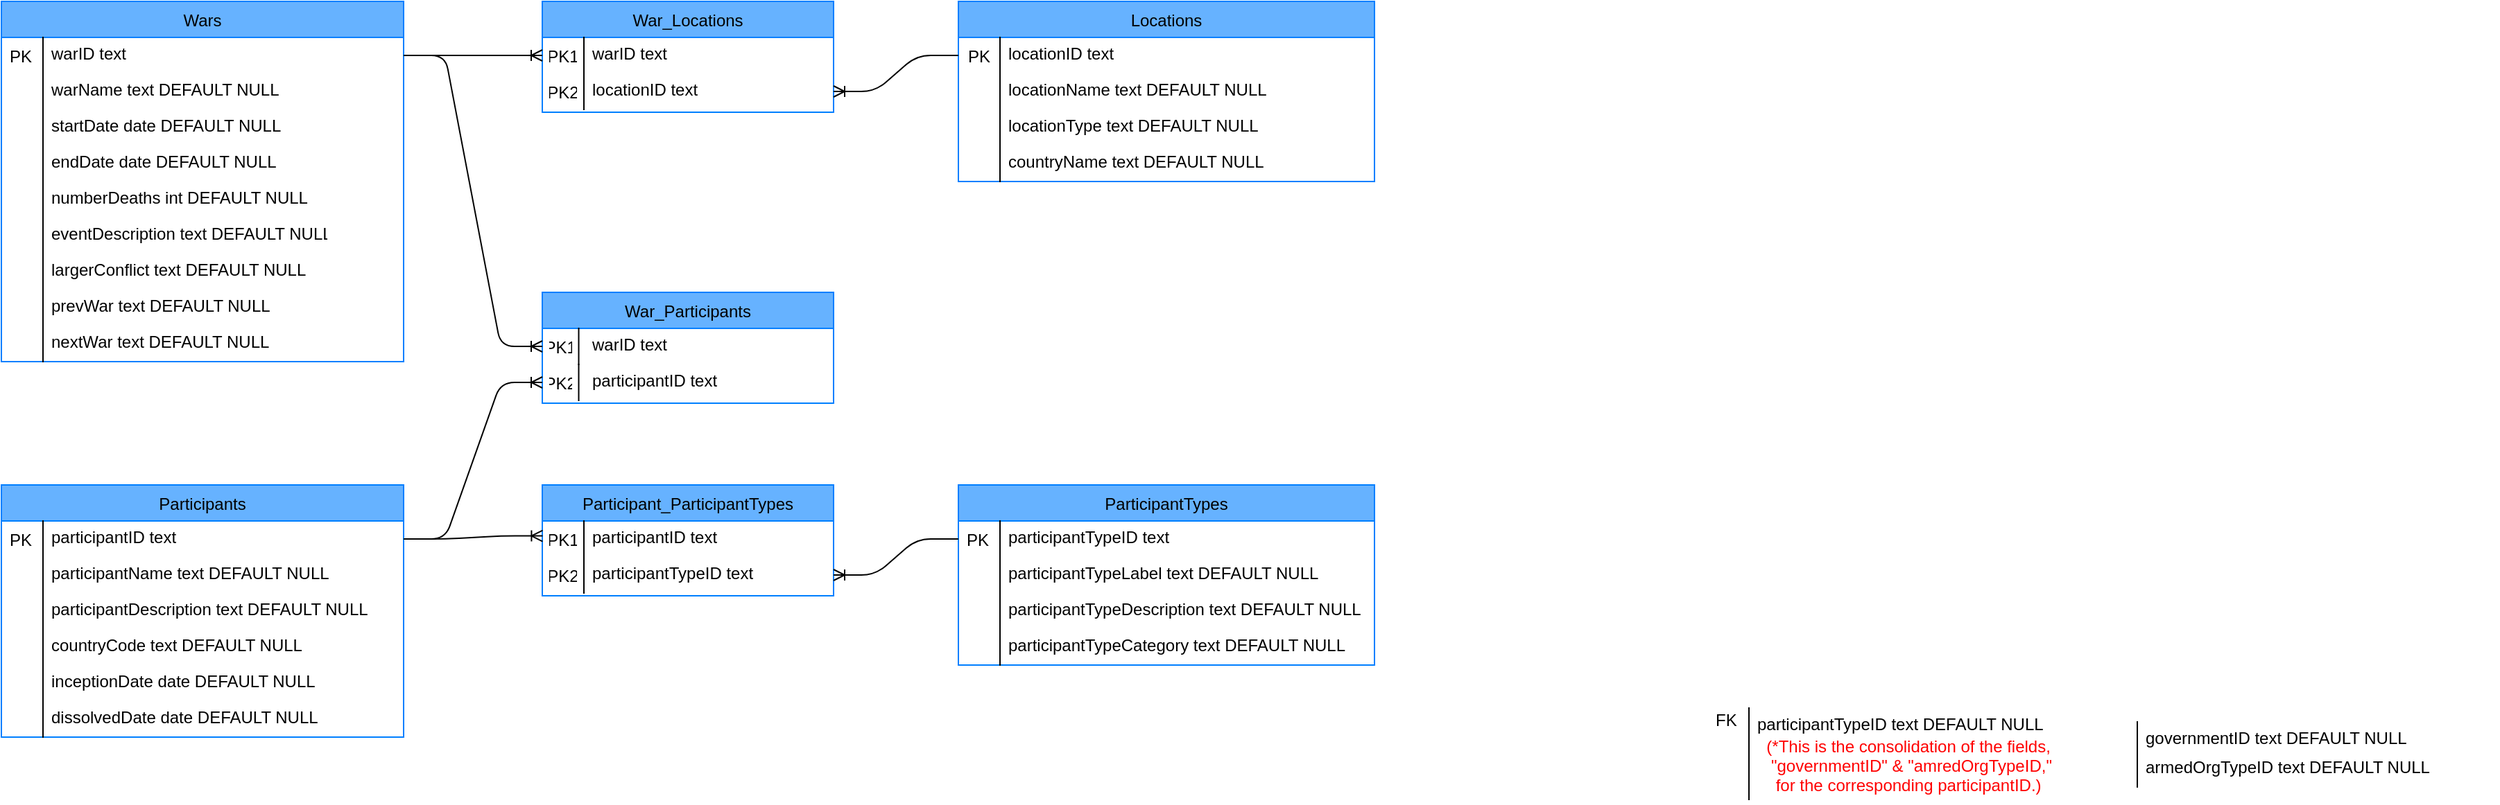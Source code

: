 <mxfile version="13.0.3" type="device"><diagram name="Page-1" id="b520641d-4fe3-3701-9064-5fc419738815"><mxGraphModel dx="3944" dy="1490" grid="1" gridSize="10" guides="1" tooltips="1" connect="1" arrows="1" fold="1" page="1" pageScale="1" pageWidth="1100" pageHeight="850" background="#ffffff" math="0" shadow="0"><root><mxCell id="0"/><mxCell id="1" parent="0"/><mxCell id="21ea969265ad0168-39" style="edgeStyle=orthogonalEdgeStyle;html=1;entryX=0;entryY=0.5;labelBackgroundColor=none;startFill=0;startSize=8;endFill=1;endSize=8;fontFamily=Verdana;fontSize=12;exitX=1;exitY=0.5;" parent="1" edge="1"><mxGeometry relative="1" as="geometry"><Array as="points"/></mxGeometry></mxCell><mxCell id="21ea969265ad0168-40" style="edgeStyle=orthogonalEdgeStyle;html=1;exitX=0;exitY=0.5;entryX=1;entryY=0.5;labelBackgroundColor=none;startFill=0;startSize=8;endFill=1;endSize=8;fontFamily=Verdana;fontSize=12;" parent="1" edge="1"><mxGeometry relative="1" as="geometry"/></mxCell><mxCell id="21ea969265ad0168-41" style="edgeStyle=orthogonalEdgeStyle;html=1;exitX=1;exitY=0.5;entryX=0;entryY=0.5;labelBackgroundColor=none;startFill=0;startSize=8;endFill=1;endSize=8;fontFamily=Verdana;fontSize=12;" parent="1" edge="1"><mxGeometry relative="1" as="geometry"/></mxCell><mxCell id="21ea969265ad0168-42" style="edgeStyle=orthogonalEdgeStyle;html=1;exitX=1;exitY=0.5;entryX=0;entryY=0.5;labelBackgroundColor=none;startFill=0;startSize=8;endFill=1;endSize=8;fontFamily=Verdana;fontSize=12;" parent="1" edge="1"><mxGeometry relative="1" as="geometry"><Array as="points"/></mxGeometry></mxCell><mxCell id="21ea969265ad0168-43" style="edgeStyle=orthogonalEdgeStyle;html=1;labelBackgroundColor=none;startFill=0;startSize=8;endFill=1;endSize=8;fontFamily=Verdana;fontSize=12;" parent="1" edge="1"><mxGeometry relative="1" as="geometry"><mxPoint x="2105" y="2847" as="targetPoint"/></mxGeometry></mxCell><mxCell id="21ea969265ad0168-44" style="edgeStyle=orthogonalEdgeStyle;html=1;exitX=1;exitY=0.5;labelBackgroundColor=none;startFill=0;startSize=8;endFill=1;endSize=8;fontFamily=Verdana;fontSize=12;" parent="1" edge="1"><mxGeometry relative="1" as="geometry"><mxPoint x="2105" y="3125" as="targetPoint"/></mxGeometry></mxCell><mxCell id="21ea969265ad0168-47" style="edgeStyle=orthogonalEdgeStyle;html=1;exitX=1;exitY=0.5;labelBackgroundColor=none;startFill=0;startSize=8;endFill=1;endSize=8;fontFamily=Verdana;fontSize=12;" parent="1" edge="1"><mxGeometry relative="1" as="geometry"><mxPoint x="2105" y="2629" as="targetPoint"/></mxGeometry></mxCell><mxCell id="21ea969265ad0168-48" style="edgeStyle=orthogonalEdgeStyle;html=1;exitX=1;exitY=0.5;labelBackgroundColor=none;startFill=0;startSize=8;endFill=1;endSize=8;fontFamily=Verdana;fontSize=12;" parent="1" edge="1"><mxGeometry relative="1" as="geometry"><mxPoint x="2105" y="2655" as="targetPoint"/></mxGeometry></mxCell><mxCell id="21ea969265ad0168-49" style="edgeStyle=orthogonalEdgeStyle;html=1;exitX=1;exitY=0.5;labelBackgroundColor=none;startFill=0;startSize=8;endFill=1;endSize=8;fontFamily=Verdana;fontSize=12;" parent="1" edge="1"><mxGeometry relative="1" as="geometry"><mxPoint x="2105" y="2681" as="targetPoint"/><Array as="points"/></mxGeometry></mxCell><mxCell id="fEi7AvHJ8NLBlPB0DabY-92" value="Locations" style="swimlane;fontStyle=0;childLayout=stackLayout;horizontal=1;startSize=26;fillColor=#66B2FF;horizontalStack=0;resizeParent=1;resizeLast=0;collapsible=1;marginBottom=0;swimlaneFillColor=#ffffff;align=center;strokeColor=#007FFF;" parent="1" vertex="1"><mxGeometry x="-360" y="70" width="300" height="130" as="geometry"/></mxCell><mxCell id="fEi7AvHJ8NLBlPB0DabY-95" value="locationID text" style="shape=partialRectangle;top=0;left=0;right=0;bottom=0;align=left;verticalAlign=top;spacingTop=-2;fillColor=none;spacingLeft=34;spacingRight=4;overflow=hidden;rotatable=0;points=[[0,0.5],[1,0.5]];portConstraint=eastwest;dropTarget=0;" parent="fEi7AvHJ8NLBlPB0DabY-92" vertex="1"><mxGeometry y="26" width="300" height="26" as="geometry"/></mxCell><mxCell id="fEi7AvHJ8NLBlPB0DabY-96" value="PK" style="shape=partialRectangle;top=0;left=0;bottom=0;fillColor=none;align=center;verticalAlign=middle;spacingLeft=4;spacingRight=4;overflow=hidden;rotatable=0;points=[];portConstraint=eastwest;part=1;" parent="fEi7AvHJ8NLBlPB0DabY-95" vertex="1" connectable="0"><mxGeometry width="30" height="26" as="geometry"/></mxCell><mxCell id="fEi7AvHJ8NLBlPB0DabY-97" value="locationName text DEFAULT NULL" style="shape=partialRectangle;top=0;left=0;right=0;bottom=0;align=left;verticalAlign=top;spacingTop=-2;fillColor=none;spacingLeft=34;spacingRight=4;overflow=hidden;rotatable=0;points=[[0,0.5],[1,0.5]];portConstraint=eastwest;dropTarget=0;" parent="fEi7AvHJ8NLBlPB0DabY-92" vertex="1"><mxGeometry y="52" width="300" height="26" as="geometry"/></mxCell><mxCell id="fEi7AvHJ8NLBlPB0DabY-98" value="" style="shape=partialRectangle;top=0;left=0;bottom=0;fillColor=none;align=left;verticalAlign=middle;spacingLeft=4;spacingRight=4;overflow=hidden;rotatable=0;points=[];portConstraint=eastwest;part=1;" parent="fEi7AvHJ8NLBlPB0DabY-97" vertex="1" connectable="0"><mxGeometry width="30" height="26" as="geometry"/></mxCell><mxCell id="fEi7AvHJ8NLBlPB0DabY-99" value="locationType text DEFAULT NULL" style="shape=partialRectangle;top=0;left=0;right=0;bottom=0;align=left;verticalAlign=top;spacingTop=-2;fillColor=none;spacingLeft=34;spacingRight=4;overflow=hidden;rotatable=0;points=[[0,0.5],[1,0.5]];portConstraint=eastwest;dropTarget=0;" parent="fEi7AvHJ8NLBlPB0DabY-92" vertex="1"><mxGeometry y="78" width="300" height="26" as="geometry"/></mxCell><mxCell id="fEi7AvHJ8NLBlPB0DabY-100" value="" style="shape=partialRectangle;top=0;left=0;bottom=0;fillColor=none;align=left;verticalAlign=middle;spacingLeft=4;spacingRight=4;overflow=hidden;rotatable=0;points=[];portConstraint=eastwest;part=1;" parent="fEi7AvHJ8NLBlPB0DabY-99" vertex="1" connectable="0"><mxGeometry width="30" height="26" as="geometry"/></mxCell><mxCell id="fEi7AvHJ8NLBlPB0DabY-101" value="countryName text DEFAULT NULL" style="shape=partialRectangle;top=0;left=0;right=0;bottom=0;align=left;verticalAlign=top;spacingTop=-2;fillColor=none;spacingLeft=34;spacingRight=4;overflow=hidden;rotatable=0;points=[[0,0.5],[1,0.5]];portConstraint=eastwest;dropTarget=0;" parent="fEi7AvHJ8NLBlPB0DabY-92" vertex="1"><mxGeometry y="104" width="300" height="26" as="geometry"/></mxCell><mxCell id="fEi7AvHJ8NLBlPB0DabY-102" value="" style="shape=partialRectangle;top=0;left=0;bottom=0;fillColor=none;align=left;verticalAlign=middle;spacingLeft=4;spacingRight=4;overflow=hidden;rotatable=0;points=[];portConstraint=eastwest;part=1;" parent="fEi7AvHJ8NLBlPB0DabY-101" vertex="1" connectable="0"><mxGeometry width="30" height="26" as="geometry"/></mxCell><mxCell id="fEi7AvHJ8NLBlPB0DabY-71" value="War_Locations" style="swimlane;fontStyle=0;childLayout=stackLayout;horizontal=1;startSize=26;fillColor=#66B2FF;horizontalStack=0;resizeParent=1;resizeLast=0;collapsible=1;marginBottom=0;swimlaneFillColor=#ffffff;align=center;strokeColor=#007FFF;" parent="1" vertex="1"><mxGeometry x="-660" y="70" width="210" height="80" as="geometry"/></mxCell><mxCell id="fEi7AvHJ8NLBlPB0DabY-72" value="warID text" style="shape=partialRectangle;top=0;left=0;right=0;bottom=0;align=left;verticalAlign=top;spacingTop=-2;fillColor=none;spacingLeft=34;spacingRight=4;overflow=hidden;rotatable=0;points=[[0,0.5],[1,0.5]];portConstraint=eastwest;dropTarget=0;" parent="fEi7AvHJ8NLBlPB0DabY-71" vertex="1"><mxGeometry y="26" width="210" height="26" as="geometry"/></mxCell><mxCell id="fEi7AvHJ8NLBlPB0DabY-73" value="PK1" style="shape=partialRectangle;top=0;left=0;bottom=0;fillColor=none;align=center;verticalAlign=middle;spacingLeft=4;spacingRight=4;overflow=hidden;rotatable=0;points=[];portConstraint=eastwest;part=1;" parent="fEi7AvHJ8NLBlPB0DabY-72" vertex="1" connectable="0"><mxGeometry width="30" height="26" as="geometry"/></mxCell><mxCell id="fEi7AvHJ8NLBlPB0DabY-74" value="locationID text" style="shape=partialRectangle;top=0;left=0;right=0;bottom=0;align=left;verticalAlign=top;spacingTop=-2;fillColor=none;spacingLeft=34;spacingRight=4;overflow=hidden;rotatable=0;points=[[0,0.5],[1,0.5]];portConstraint=eastwest;dropTarget=0;" parent="fEi7AvHJ8NLBlPB0DabY-71" vertex="1"><mxGeometry y="52" width="210" height="26" as="geometry"/></mxCell><mxCell id="fEi7AvHJ8NLBlPB0DabY-75" value="PK2" style="shape=partialRectangle;top=0;left=0;bottom=0;fillColor=none;align=center;verticalAlign=middle;spacingLeft=4;spacingRight=4;overflow=hidden;rotatable=0;points=[];portConstraint=eastwest;part=1;" parent="fEi7AvHJ8NLBlPB0DabY-74" vertex="1" connectable="0"><mxGeometry width="30" height="26" as="geometry"/></mxCell><mxCell id="fEi7AvHJ8NLBlPB0DabY-1" value="Participants" style="swimlane;fontStyle=0;childLayout=stackLayout;horizontal=1;startSize=26;fillColor=#66B2FF;horizontalStack=0;resizeParent=1;resizeLast=0;collapsible=1;marginBottom=0;swimlaneFillColor=#ffffff;align=center;strokeColor=#007FFF;" parent="1" vertex="1"><mxGeometry x="-1050" y="419" width="290" height="182" as="geometry"/></mxCell><mxCell id="fEi7AvHJ8NLBlPB0DabY-2" value="participantID text" style="shape=partialRectangle;top=0;left=0;right=0;bottom=0;align=left;verticalAlign=top;spacingTop=-2;fillColor=none;spacingLeft=34;spacingRight=4;overflow=hidden;rotatable=0;points=[[0,0.5],[1,0.5]];portConstraint=eastwest;dropTarget=0;" parent="fEi7AvHJ8NLBlPB0DabY-1" vertex="1"><mxGeometry y="26" width="290" height="26" as="geometry"/></mxCell><mxCell id="fEi7AvHJ8NLBlPB0DabY-3" value="PK" style="shape=partialRectangle;top=0;left=0;bottom=0;fillColor=none;align=left;verticalAlign=middle;spacingLeft=4;spacingRight=4;overflow=hidden;rotatable=0;points=[];portConstraint=eastwest;part=1;" parent="fEi7AvHJ8NLBlPB0DabY-2" vertex="1" connectable="0"><mxGeometry width="30" height="26" as="geometry"/></mxCell><mxCell id="fEi7AvHJ8NLBlPB0DabY-4" value="participantName text DEFAULT NULL" style="shape=partialRectangle;top=0;left=0;right=0;bottom=0;align=left;verticalAlign=top;spacingTop=-2;fillColor=none;spacingLeft=34;spacingRight=4;overflow=hidden;rotatable=0;points=[[0,0.5],[1,0.5]];portConstraint=eastwest;dropTarget=0;" parent="fEi7AvHJ8NLBlPB0DabY-1" vertex="1"><mxGeometry y="52" width="290" height="26" as="geometry"/></mxCell><mxCell id="fEi7AvHJ8NLBlPB0DabY-5" value="" style="shape=partialRectangle;top=0;left=0;bottom=0;fillColor=none;align=left;verticalAlign=middle;spacingLeft=4;spacingRight=4;overflow=hidden;rotatable=0;points=[];portConstraint=eastwest;part=1;" parent="fEi7AvHJ8NLBlPB0DabY-4" vertex="1" connectable="0"><mxGeometry width="30" height="26" as="geometry"/></mxCell><mxCell id="fEi7AvHJ8NLBlPB0DabY-6" value="participantDescription text DEFAULT NULL" style="shape=partialRectangle;top=0;left=0;right=0;bottom=0;align=left;verticalAlign=top;spacingTop=-2;fillColor=none;spacingLeft=34;spacingRight=4;overflow=hidden;rotatable=0;points=[[0,0.5],[1,0.5]];portConstraint=eastwest;dropTarget=0;" parent="fEi7AvHJ8NLBlPB0DabY-1" vertex="1"><mxGeometry y="78" width="290" height="26" as="geometry"/></mxCell><mxCell id="fEi7AvHJ8NLBlPB0DabY-7" value="" style="shape=partialRectangle;top=0;left=0;bottom=0;fillColor=none;align=left;verticalAlign=middle;spacingLeft=4;spacingRight=4;overflow=hidden;rotatable=0;points=[];portConstraint=eastwest;part=1;" parent="fEi7AvHJ8NLBlPB0DabY-6" vertex="1" connectable="0"><mxGeometry width="30" height="26" as="geometry"/></mxCell><mxCell id="fEi7AvHJ8NLBlPB0DabY-8" value="countryCode text DEFAULT NULL" style="shape=partialRectangle;top=0;left=0;right=0;bottom=0;align=left;verticalAlign=top;spacingTop=-2;fillColor=none;spacingLeft=34;spacingRight=4;overflow=hidden;rotatable=0;points=[[0,0.5],[1,0.5]];portConstraint=eastwest;dropTarget=0;" parent="fEi7AvHJ8NLBlPB0DabY-1" vertex="1"><mxGeometry y="104" width="290" height="26" as="geometry"/></mxCell><mxCell id="fEi7AvHJ8NLBlPB0DabY-9" value="" style="shape=partialRectangle;top=0;left=0;bottom=0;fillColor=none;align=left;verticalAlign=middle;spacingLeft=4;spacingRight=4;overflow=hidden;rotatable=0;points=[];portConstraint=eastwest;part=1;" parent="fEi7AvHJ8NLBlPB0DabY-8" vertex="1" connectable="0"><mxGeometry width="30" height="26" as="geometry"/></mxCell><mxCell id="fEi7AvHJ8NLBlPB0DabY-10" value="inceptionDate date DEFAULT NULL" style="shape=partialRectangle;top=0;left=0;right=0;bottom=0;align=left;verticalAlign=top;spacingTop=-2;fillColor=none;spacingLeft=34;spacingRight=4;overflow=hidden;rotatable=0;points=[[0,0.5],[1,0.5]];portConstraint=eastwest;dropTarget=0;" parent="fEi7AvHJ8NLBlPB0DabY-1" vertex="1"><mxGeometry y="130" width="290" height="26" as="geometry"/></mxCell><mxCell id="fEi7AvHJ8NLBlPB0DabY-11" value="" style="shape=partialRectangle;top=0;left=0;bottom=0;fillColor=none;align=left;verticalAlign=middle;spacingLeft=4;spacingRight=4;overflow=hidden;rotatable=0;points=[];portConstraint=eastwest;part=1;" parent="fEi7AvHJ8NLBlPB0DabY-10" vertex="1" connectable="0"><mxGeometry width="30" height="26" as="geometry"/></mxCell><mxCell id="fEi7AvHJ8NLBlPB0DabY-12" value="dissolvedDate date DEFAULT NULL" style="shape=partialRectangle;top=0;left=0;right=0;bottom=0;align=left;verticalAlign=top;spacingTop=-2;fillColor=none;spacingLeft=34;spacingRight=4;overflow=hidden;rotatable=0;points=[[0,0.5],[1,0.5]];portConstraint=eastwest;dropTarget=0;" parent="fEi7AvHJ8NLBlPB0DabY-1" vertex="1"><mxGeometry y="156" width="290" height="26" as="geometry"/></mxCell><mxCell id="fEi7AvHJ8NLBlPB0DabY-13" value="" style="shape=partialRectangle;top=0;left=0;bottom=0;fillColor=none;align=left;verticalAlign=middle;spacingLeft=4;spacingRight=4;overflow=hidden;rotatable=0;points=[];portConstraint=eastwest;part=1;" parent="fEi7AvHJ8NLBlPB0DabY-12" vertex="1" connectable="0"><mxGeometry width="30" height="26" as="geometry"/></mxCell><mxCell id="fEi7AvHJ8NLBlPB0DabY-20" value="ParticipantTypes" style="swimlane;fontStyle=0;childLayout=stackLayout;horizontal=1;startSize=26;fillColor=#66B2FF;horizontalStack=0;resizeParent=1;resizeLast=0;collapsible=1;marginBottom=0;swimlaneFillColor=#ffffff;align=center;strokeColor=#007FFF;" parent="1" vertex="1"><mxGeometry x="-360" y="419" width="300" height="130" as="geometry"/></mxCell><mxCell id="fEi7AvHJ8NLBlPB0DabY-21" value="participantTypeID text" style="shape=partialRectangle;top=0;left=0;right=0;bottom=0;align=left;verticalAlign=top;spacingTop=-2;fillColor=none;spacingLeft=34;spacingRight=4;overflow=hidden;rotatable=0;points=[[0,0.5],[1,0.5]];portConstraint=eastwest;dropTarget=0;" parent="fEi7AvHJ8NLBlPB0DabY-20" vertex="1"><mxGeometry y="26" width="300" height="26" as="geometry"/></mxCell><mxCell id="fEi7AvHJ8NLBlPB0DabY-22" value="PK" style="shape=partialRectangle;top=0;left=0;bottom=0;fillColor=none;align=left;verticalAlign=middle;spacingLeft=4;spacingRight=4;overflow=hidden;rotatable=0;points=[];portConstraint=eastwest;part=1;" parent="fEi7AvHJ8NLBlPB0DabY-21" vertex="1" connectable="0"><mxGeometry width="30" height="26" as="geometry"/></mxCell><mxCell id="fEi7AvHJ8NLBlPB0DabY-25" value="participantTypeLabel text DEFAULT NULL" style="shape=partialRectangle;top=0;left=0;right=0;bottom=0;align=left;verticalAlign=top;spacingTop=-2;fillColor=none;spacingLeft=34;spacingRight=4;overflow=hidden;rotatable=0;points=[[0,0.5],[1,0.5]];portConstraint=eastwest;dropTarget=0;" parent="fEi7AvHJ8NLBlPB0DabY-20" vertex="1"><mxGeometry y="52" width="300" height="26" as="geometry"/></mxCell><mxCell id="fEi7AvHJ8NLBlPB0DabY-26" value="" style="shape=partialRectangle;top=0;left=0;bottom=0;fillColor=none;align=left;verticalAlign=middle;spacingLeft=4;spacingRight=4;overflow=hidden;rotatable=0;points=[];portConstraint=eastwest;part=1;" parent="fEi7AvHJ8NLBlPB0DabY-25" vertex="1" connectable="0"><mxGeometry width="30" height="26" as="geometry"/></mxCell><mxCell id="fEi7AvHJ8NLBlPB0DabY-31" value="participantTypeDescription text DEFAULT NULL" style="shape=partialRectangle;top=0;left=0;right=0;bottom=0;align=left;verticalAlign=top;spacingTop=-2;fillColor=none;spacingLeft=34;spacingRight=4;overflow=hidden;rotatable=0;points=[[0,0.5],[1,0.5]];portConstraint=eastwest;dropTarget=0;" parent="fEi7AvHJ8NLBlPB0DabY-20" vertex="1"><mxGeometry y="78" width="300" height="26" as="geometry"/></mxCell><mxCell id="fEi7AvHJ8NLBlPB0DabY-32" value="" style="shape=partialRectangle;top=0;left=0;bottom=0;fillColor=none;align=left;verticalAlign=middle;spacingLeft=4;spacingRight=4;overflow=hidden;rotatable=0;points=[];portConstraint=eastwest;part=1;" parent="fEi7AvHJ8NLBlPB0DabY-31" vertex="1" connectable="0"><mxGeometry width="30" height="26" as="geometry"/></mxCell><mxCell id="fEi7AvHJ8NLBlPB0DabY-111" value="participantTypeCategory text DEFAULT NULL" style="shape=partialRectangle;top=0;left=0;right=0;bottom=0;align=left;verticalAlign=top;spacingTop=-2;fillColor=none;spacingLeft=34;spacingRight=4;overflow=hidden;rotatable=0;points=[[0,0.5],[1,0.5]];portConstraint=eastwest;dropTarget=0;" parent="fEi7AvHJ8NLBlPB0DabY-20" vertex="1"><mxGeometry y="104" width="300" height="26" as="geometry"/></mxCell><mxCell id="fEi7AvHJ8NLBlPB0DabY-112" value="" style="shape=partialRectangle;top=0;left=0;bottom=0;fillColor=none;align=left;verticalAlign=middle;spacingLeft=4;spacingRight=4;overflow=hidden;rotatable=0;points=[];portConstraint=eastwest;part=1;" parent="fEi7AvHJ8NLBlPB0DabY-111" vertex="1" connectable="0"><mxGeometry width="30" height="26" as="geometry"/></mxCell><mxCell id="fEi7AvHJ8NLBlPB0DabY-113" style="edgeStyle=orthogonalEdgeStyle;rounded=0;orthogonalLoop=1;jettySize=auto;html=1;exitX=1;exitY=0.5;exitDx=0;exitDy=0;fontColor=#FF0000;" parent="fEi7AvHJ8NLBlPB0DabY-20" source="fEi7AvHJ8NLBlPB0DabY-21" target="fEi7AvHJ8NLBlPB0DabY-21" edge="1"><mxGeometry relative="1" as="geometry"/></mxCell><mxCell id="fEi7AvHJ8NLBlPB0DabY-106" value="Participant_ParticipantTypes" style="swimlane;fontStyle=0;childLayout=stackLayout;horizontal=1;startSize=26;fillColor=#66B2FF;horizontalStack=0;resizeParent=1;resizeLast=0;collapsible=1;marginBottom=0;swimlaneFillColor=#ffffff;align=center;strokeColor=#007FFF;" parent="1" vertex="1"><mxGeometry x="-660" y="419" width="210" height="80" as="geometry"/></mxCell><mxCell id="fEi7AvHJ8NLBlPB0DabY-107" value="participantID text" style="shape=partialRectangle;top=0;left=0;right=0;bottom=0;align=left;verticalAlign=top;spacingTop=-2;fillColor=none;spacingLeft=34;spacingRight=4;overflow=hidden;rotatable=0;points=[[0,0.5],[1,0.5]];portConstraint=eastwest;dropTarget=0;" parent="fEi7AvHJ8NLBlPB0DabY-106" vertex="1"><mxGeometry y="26" width="210" height="26" as="geometry"/></mxCell><mxCell id="fEi7AvHJ8NLBlPB0DabY-108" value="PK1" style="shape=partialRectangle;top=0;left=0;bottom=0;fillColor=none;align=center;verticalAlign=middle;spacingLeft=4;spacingRight=4;overflow=hidden;rotatable=0;points=[];portConstraint=eastwest;part=1;" parent="fEi7AvHJ8NLBlPB0DabY-107" vertex="1" connectable="0"><mxGeometry width="30" height="26" as="geometry"/></mxCell><mxCell id="fEi7AvHJ8NLBlPB0DabY-109" value="participantTypeID text" style="shape=partialRectangle;top=0;left=0;right=0;bottom=0;align=left;verticalAlign=top;spacingTop=-2;fillColor=none;spacingLeft=34;spacingRight=4;overflow=hidden;rotatable=0;points=[[0,0.5],[1,0.5]];portConstraint=eastwest;dropTarget=0;" parent="fEi7AvHJ8NLBlPB0DabY-106" vertex="1"><mxGeometry y="52" width="210" height="26" as="geometry"/></mxCell><mxCell id="fEi7AvHJ8NLBlPB0DabY-110" value="PK2" style="shape=partialRectangle;top=0;left=0;bottom=0;fillColor=none;align=center;verticalAlign=middle;spacingLeft=4;spacingRight=4;overflow=hidden;rotatable=0;points=[];portConstraint=eastwest;part=1;" parent="fEi7AvHJ8NLBlPB0DabY-109" vertex="1" connectable="0"><mxGeometry width="30" height="26" as="geometry"/></mxCell><mxCell id="fEi7AvHJ8NLBlPB0DabY-33" value="" style="group" parent="1" vertex="1" connectable="0"><mxGeometry x="-660" y="280" width="210" height="130" as="geometry"/></mxCell><mxCell id="fEi7AvHJ8NLBlPB0DabY-34" value="War_Participants" style="swimlane;fontStyle=0;childLayout=stackLayout;horizontal=1;startSize=26;fillColor=#66B2FF;horizontalStack=0;resizeParent=1;resizeLast=0;collapsible=1;marginBottom=0;swimlaneFillColor=#ffffff;align=center;strokeColor=#007FFF;" parent="fEi7AvHJ8NLBlPB0DabY-33" vertex="1"><mxGeometry width="210" height="80" as="geometry"/></mxCell><mxCell id="fEi7AvHJ8NLBlPB0DabY-37" value="warID text" style="shape=partialRectangle;top=0;left=0;right=0;bottom=0;align=left;verticalAlign=top;spacingTop=-2;fillColor=none;spacingLeft=34;spacingRight=4;overflow=hidden;rotatable=0;points=[[0,0.5],[1,0.5]];portConstraint=eastwest;dropTarget=0;" parent="fEi7AvHJ8NLBlPB0DabY-34" vertex="1"><mxGeometry y="26" width="210" height="26" as="geometry"/></mxCell><mxCell id="fEi7AvHJ8NLBlPB0DabY-38" value="PK1" style="shape=partialRectangle;top=0;left=0;bottom=0;fillColor=none;align=center;verticalAlign=middle;spacingLeft=4;spacingRight=4;overflow=hidden;rotatable=0;points=[];portConstraint=eastwest;part=1;" parent="fEi7AvHJ8NLBlPB0DabY-37" vertex="1" connectable="0"><mxGeometry width="26.25" height="26" as="geometry"/></mxCell><mxCell id="fEi7AvHJ8NLBlPB0DabY-41" value="participantID text" style="shape=partialRectangle;top=0;left=0;right=0;bottom=0;align=left;verticalAlign=top;spacingTop=-2;fillColor=none;spacingLeft=34;spacingRight=4;overflow=hidden;rotatable=0;points=[[0,0.5],[1,0.5]];portConstraint=eastwest;dropTarget=0;" parent="fEi7AvHJ8NLBlPB0DabY-33" vertex="1"><mxGeometry y="52" width="210" height="26" as="geometry"/></mxCell><mxCell id="fEi7AvHJ8NLBlPB0DabY-42" value="PK2" style="shape=partialRectangle;top=0;left=0;bottom=0;fillColor=none;align=center;verticalAlign=middle;spacingLeft=4;spacingRight=4;overflow=hidden;rotatable=0;points=[];portConstraint=eastwest;part=1;" parent="fEi7AvHJ8NLBlPB0DabY-41" vertex="1" connectable="0"><mxGeometry width="26.25" height="26" as="geometry"/></mxCell><mxCell id="fEi7AvHJ8NLBlPB0DabY-43" value="" style="edgeStyle=entityRelationEdgeStyle;fontSize=12;html=1;endArrow=ERoneToMany;exitX=1;exitY=0.5;exitDx=0;exitDy=0;entryX=0;entryY=0.5;entryDx=0;entryDy=0;" parent="1" source="fEi7AvHJ8NLBlPB0DabY-48" target="fEi7AvHJ8NLBlPB0DabY-37" edge="1"><mxGeometry width="100" height="100" relative="1" as="geometry"><mxPoint x="-760" y="80" as="sourcePoint"/><mxPoint x="-700" y="200" as="targetPoint"/></mxGeometry></mxCell><mxCell id="fEi7AvHJ8NLBlPB0DabY-44" value="" style="edgeStyle=entityRelationEdgeStyle;fontSize=12;html=1;endArrow=ERoneToMany;exitX=1;exitY=0.5;exitDx=0;exitDy=0;entryX=0;entryY=0.5;entryDx=0;entryDy=0;" parent="1" source="fEi7AvHJ8NLBlPB0DabY-2" target="fEi7AvHJ8NLBlPB0DabY-41" edge="1"><mxGeometry width="100" height="100" relative="1" as="geometry"><mxPoint x="-470" y="70" as="sourcePoint"/><mxPoint x="-170" y="210" as="targetPoint"/></mxGeometry></mxCell><mxCell id="fEi7AvHJ8NLBlPB0DabY-45" value="" style="edgeStyle=entityRelationEdgeStyle;fontSize=12;html=1;endArrow=ERoneToMany;" parent="1" source="fEi7AvHJ8NLBlPB0DabY-21" target="fEi7AvHJ8NLBlPB0DabY-109" edge="1"><mxGeometry width="100" height="100" relative="1" as="geometry"><mxPoint x="-60" y="620" as="sourcePoint"/><mxPoint x="-910" y="880" as="targetPoint"/></mxGeometry></mxCell><mxCell id="fEi7AvHJ8NLBlPB0DabY-46" value="" style="group" parent="1" vertex="1" connectable="0"><mxGeometry x="-1050" y="70" width="290" height="287" as="geometry"/></mxCell><mxCell id="fEi7AvHJ8NLBlPB0DabY-47" value="Wars" style="swimlane;fontStyle=0;childLayout=stackLayout;horizontal=1;startSize=26;fillColor=#66B2FF;horizontalStack=0;resizeParent=1;resizeLast=0;collapsible=1;marginBottom=0;swimlaneFillColor=#ffffff;align=center;strokeColor=#007FFF;" parent="fEi7AvHJ8NLBlPB0DabY-46" vertex="1"><mxGeometry width="290" height="260" as="geometry"/></mxCell><mxCell id="fEi7AvHJ8NLBlPB0DabY-48" value="warID text" style="shape=partialRectangle;top=0;left=0;right=0;bottom=0;align=left;verticalAlign=top;spacingTop=-2;fillColor=none;spacingLeft=34;spacingRight=4;overflow=hidden;rotatable=0;points=[[0,0.5],[1,0.5]];portConstraint=eastwest;dropTarget=0;" parent="fEi7AvHJ8NLBlPB0DabY-47" vertex="1"><mxGeometry y="26" width="290" height="26" as="geometry"/></mxCell><mxCell id="fEi7AvHJ8NLBlPB0DabY-49" value="PK" style="shape=partialRectangle;top=0;left=0;bottom=0;fillColor=none;align=left;verticalAlign=middle;spacingLeft=4;spacingRight=4;overflow=hidden;rotatable=0;points=[];portConstraint=eastwest;part=1;" parent="fEi7AvHJ8NLBlPB0DabY-48" vertex="1" connectable="0"><mxGeometry width="30" height="26" as="geometry"/></mxCell><mxCell id="fEi7AvHJ8NLBlPB0DabY-50" value="warName text                 DEFAULT NULL" style="shape=partialRectangle;top=0;left=0;right=0;bottom=0;align=left;verticalAlign=top;spacingTop=-2;fillColor=none;spacingLeft=34;spacingRight=4;overflow=hidden;rotatable=0;points=[[0,0.5],[1,0.5]];portConstraint=eastwest;dropTarget=0;" parent="fEi7AvHJ8NLBlPB0DabY-47" vertex="1"><mxGeometry y="52" width="290" height="26" as="geometry"/></mxCell><mxCell id="fEi7AvHJ8NLBlPB0DabY-51" value="" style="shape=partialRectangle;top=0;left=0;bottom=0;fillColor=none;align=left;verticalAlign=middle;spacingLeft=4;spacingRight=4;overflow=hidden;rotatable=0;points=[];portConstraint=eastwest;part=1;" parent="fEi7AvHJ8NLBlPB0DabY-50" vertex="1" connectable="0"><mxGeometry width="30" height="26" as="geometry"/></mxCell><mxCell id="fEi7AvHJ8NLBlPB0DabY-52" value="startDate date DEFAULT NULL" style="shape=partialRectangle;top=0;left=0;right=0;bottom=0;align=left;verticalAlign=top;spacingTop=-2;fillColor=none;spacingLeft=34;spacingRight=4;overflow=hidden;rotatable=0;points=[[0,0.5],[1,0.5]];portConstraint=eastwest;dropTarget=0;" parent="fEi7AvHJ8NLBlPB0DabY-47" vertex="1"><mxGeometry y="78" width="290" height="26" as="geometry"/></mxCell><mxCell id="fEi7AvHJ8NLBlPB0DabY-53" value="" style="shape=partialRectangle;top=0;left=0;bottom=0;fillColor=none;align=left;verticalAlign=middle;spacingLeft=4;spacingRight=4;overflow=hidden;rotatable=0;points=[];portConstraint=eastwest;part=1;" parent="fEi7AvHJ8NLBlPB0DabY-52" vertex="1" connectable="0"><mxGeometry width="30" height="26" as="geometry"/></mxCell><mxCell id="fEi7AvHJ8NLBlPB0DabY-54" value="endDate date DEFAULT NULL" style="shape=partialRectangle;top=0;left=0;right=0;bottom=0;align=left;verticalAlign=top;spacingTop=-2;fillColor=none;spacingLeft=34;spacingRight=4;overflow=hidden;rotatable=0;points=[[0,0.5],[1,0.5]];portConstraint=eastwest;dropTarget=0;" parent="fEi7AvHJ8NLBlPB0DabY-47" vertex="1"><mxGeometry y="104" width="290" height="26" as="geometry"/></mxCell><mxCell id="fEi7AvHJ8NLBlPB0DabY-55" value="" style="shape=partialRectangle;top=0;left=0;bottom=0;fillColor=none;align=left;verticalAlign=middle;spacingLeft=4;spacingRight=4;overflow=hidden;rotatable=0;points=[];portConstraint=eastwest;part=1;" parent="fEi7AvHJ8NLBlPB0DabY-54" vertex="1" connectable="0"><mxGeometry width="30" height="26" as="geometry"/></mxCell><mxCell id="fEi7AvHJ8NLBlPB0DabY-56" value="numberDeaths int DEFAULT NULL" style="shape=partialRectangle;top=0;left=0;right=0;bottom=0;align=left;verticalAlign=top;spacingTop=-2;fillColor=none;spacingLeft=34;spacingRight=4;overflow=hidden;rotatable=0;points=[[0,0.5],[1,0.5]];portConstraint=eastwest;dropTarget=0;" parent="fEi7AvHJ8NLBlPB0DabY-47" vertex="1"><mxGeometry y="130" width="290" height="26" as="geometry"/></mxCell><mxCell id="fEi7AvHJ8NLBlPB0DabY-57" value="" style="shape=partialRectangle;top=0;left=0;bottom=0;fillColor=none;align=left;verticalAlign=middle;spacingLeft=4;spacingRight=4;overflow=hidden;rotatable=0;points=[];portConstraint=eastwest;part=1;" parent="fEi7AvHJ8NLBlPB0DabY-56" vertex="1" connectable="0"><mxGeometry width="30" height="26" as="geometry"/></mxCell><mxCell id="fEi7AvHJ8NLBlPB0DabY-58" value="eventDescription text                 DEFAULT NULL" style="shape=partialRectangle;top=0;left=0;right=0;bottom=0;align=left;verticalAlign=top;spacingTop=-2;fillColor=none;spacingLeft=34;spacingRight=4;overflow=hidden;rotatable=0;points=[[0,0.5],[1,0.5]];portConstraint=eastwest;dropTarget=0;" parent="fEi7AvHJ8NLBlPB0DabY-46" vertex="1"><mxGeometry y="156" width="240" height="26" as="geometry"/></mxCell><mxCell id="fEi7AvHJ8NLBlPB0DabY-59" value="" style="shape=partialRectangle;top=0;left=0;bottom=0;fillColor=none;align=left;verticalAlign=middle;spacingLeft=4;spacingRight=4;overflow=hidden;rotatable=0;points=[];portConstraint=eastwest;part=1;" parent="fEi7AvHJ8NLBlPB0DabY-58" vertex="1" connectable="0"><mxGeometry width="30" height="26" as="geometry"/></mxCell><mxCell id="fEi7AvHJ8NLBlPB0DabY-62" value="largerConflict text DEFAULT NULL" style="shape=partialRectangle;top=0;left=0;right=0;bottom=0;align=left;verticalAlign=top;spacingTop=-2;fillColor=none;spacingLeft=34;spacingRight=4;overflow=hidden;rotatable=0;points=[[0,0.5],[1,0.5]];portConstraint=eastwest;dropTarget=0;" parent="fEi7AvHJ8NLBlPB0DabY-46" vertex="1"><mxGeometry y="182" width="240" height="26" as="geometry"/></mxCell><mxCell id="fEi7AvHJ8NLBlPB0DabY-63" value="" style="shape=partialRectangle;top=0;left=0;bottom=0;fillColor=none;align=left;verticalAlign=middle;spacingLeft=4;spacingRight=4;overflow=hidden;rotatable=0;points=[];portConstraint=eastwest;part=1;" parent="fEi7AvHJ8NLBlPB0DabY-62" vertex="1" connectable="0"><mxGeometry width="30" height="26" as="geometry"/></mxCell><mxCell id="fEi7AvHJ8NLBlPB0DabY-64" value="prevWar text DEFAULT NULL" style="shape=partialRectangle;top=0;left=0;right=0;bottom=0;align=left;verticalAlign=top;spacingTop=-2;fillColor=none;spacingLeft=34;spacingRight=4;overflow=hidden;rotatable=0;points=[[0,0.5],[1,0.5]];portConstraint=eastwest;dropTarget=0;" parent="fEi7AvHJ8NLBlPB0DabY-46" vertex="1"><mxGeometry y="208" width="240" height="26" as="geometry"/></mxCell><mxCell id="fEi7AvHJ8NLBlPB0DabY-65" value="" style="shape=partialRectangle;top=0;left=0;bottom=0;fillColor=none;align=left;verticalAlign=middle;spacingLeft=4;spacingRight=4;overflow=hidden;rotatable=0;points=[];portConstraint=eastwest;part=1;" parent="fEi7AvHJ8NLBlPB0DabY-64" vertex="1" connectable="0"><mxGeometry width="30" height="26" as="geometry"/></mxCell><mxCell id="fEi7AvHJ8NLBlPB0DabY-66" value="nextWar text DEFAULT NULL" style="shape=partialRectangle;top=0;left=0;right=0;bottom=0;align=left;verticalAlign=top;spacingTop=-2;fillColor=none;spacingLeft=34;spacingRight=4;overflow=hidden;rotatable=0;points=[[0,0.5],[1,0.5]];portConstraint=eastwest;dropTarget=0;" parent="fEi7AvHJ8NLBlPB0DabY-46" vertex="1"><mxGeometry y="234" width="240" height="26" as="geometry"/></mxCell><mxCell id="fEi7AvHJ8NLBlPB0DabY-67" value="" style="shape=partialRectangle;top=0;left=0;bottom=0;fillColor=none;align=left;verticalAlign=middle;spacingLeft=4;spacingRight=4;overflow=hidden;rotatable=0;points=[];portConstraint=eastwest;part=1;" parent="fEi7AvHJ8NLBlPB0DabY-66" vertex="1" connectable="0"><mxGeometry width="30" height="26" as="geometry"/></mxCell><mxCell id="fEi7AvHJ8NLBlPB0DabY-14" value="governmentID text DEFAULT NULL" style="shape=partialRectangle;top=0;left=0;right=0;bottom=0;align=left;verticalAlign=top;spacingTop=-2;fillColor=none;spacingLeft=34;spacingRight=4;overflow=hidden;rotatable=0;points=[[0,0.5],[1,0.5]];portConstraint=eastwest;dropTarget=0;" parent="1" vertex="1"><mxGeometry x="460" y="590" width="290" height="26" as="geometry"/></mxCell><mxCell id="fEi7AvHJ8NLBlPB0DabY-15" value="" style="shape=partialRectangle;top=0;left=0;bottom=0;fillColor=none;align=left;verticalAlign=middle;spacingLeft=4;spacingRight=4;overflow=hidden;rotatable=0;points=[];portConstraint=eastwest;part=1;" parent="fEi7AvHJ8NLBlPB0DabY-14" vertex="1" connectable="0"><mxGeometry width="30" height="26" as="geometry"/></mxCell><mxCell id="fEi7AvHJ8NLBlPB0DabY-16" value="armedOrgTypeID text DEFAULT NULL" style="shape=partialRectangle;top=0;left=0;right=0;bottom=0;align=left;verticalAlign=top;spacingTop=-2;fillColor=none;spacingLeft=34;spacingRight=4;overflow=hidden;rotatable=0;points=[[0,0.5],[1,0.5]];portConstraint=eastwest;dropTarget=0;" parent="1" vertex="1"><mxGeometry x="460" y="611" width="290" height="26" as="geometry"/></mxCell><mxCell id="fEi7AvHJ8NLBlPB0DabY-17" value="" style="shape=partialRectangle;top=0;left=0;bottom=0;fillColor=none;align=left;verticalAlign=middle;spacingLeft=4;spacingRight=4;overflow=hidden;rotatable=0;points=[];portConstraint=eastwest;part=1;" parent="fEi7AvHJ8NLBlPB0DabY-16" vertex="1" connectable="0"><mxGeometry width="30" height="26" as="geometry"/></mxCell><mxCell id="fEi7AvHJ8NLBlPB0DabY-91" value="" style="edgeStyle=entityRelationEdgeStyle;fontSize=12;html=1;endArrow=ERoneToMany;exitX=1;exitY=0.5;exitDx=0;exitDy=0;entryX=0;entryY=0.5;entryDx=0;entryDy=0;" parent="1" source="fEi7AvHJ8NLBlPB0DabY-48" target="fEi7AvHJ8NLBlPB0DabY-72" edge="1"><mxGeometry width="100" height="100" relative="1" as="geometry"><mxPoint x="-730" y="80" as="sourcePoint"/><mxPoint x="-650" y="65" as="targetPoint"/></mxGeometry></mxCell><mxCell id="fEi7AvHJ8NLBlPB0DabY-105" value="" style="edgeStyle=entityRelationEdgeStyle;fontSize=12;html=1;endArrow=ERoneToMany;" parent="1" source="fEi7AvHJ8NLBlPB0DabY-95" target="fEi7AvHJ8NLBlPB0DabY-74" edge="1"><mxGeometry width="100" height="100" relative="1" as="geometry"><mxPoint x="-220" y="110" as="sourcePoint"/><mxPoint x="-590" y="170" as="targetPoint"/></mxGeometry></mxCell><mxCell id="fEi7AvHJ8NLBlPB0DabY-68" value="  (*This is the consolidation of the fields,&#10;   &quot;governmentID&quot; &amp; &quot;amredOrgTypeID,&quot;&#10;    for the corresponding participantID.)" style="shape=partialRectangle;top=0;left=0;right=0;bottom=0;align=left;verticalAlign=top;spacingTop=-2;fillColor=none;spacingLeft=34;spacingRight=4;overflow=hidden;rotatable=0;points=[[0,0.5],[1,0.5]];portConstraint=eastwest;dropTarget=0;fontColor=#FF0000;" parent="1" vertex="1"><mxGeometry x="180" y="596" width="290" height="50" as="geometry"/></mxCell><mxCell id="fEi7AvHJ8NLBlPB0DabY-69" value="" style="shape=partialRectangle;top=0;left=0;bottom=0;fillColor=none;align=left;verticalAlign=middle;spacingLeft=4;spacingRight=4;overflow=hidden;rotatable=0;points=[];portConstraint=eastwest;part=1;" parent="fEi7AvHJ8NLBlPB0DabY-68" vertex="1" connectable="0"><mxGeometry width="30" height="50" as="geometry"/></mxCell><mxCell id="fEi7AvHJ8NLBlPB0DabY-18" value="participantTypeID text DEFAULT NULL" style="shape=partialRectangle;top=0;left=0;right=0;bottom=0;align=left;verticalAlign=top;spacingTop=-2;fillColor=none;spacingLeft=34;spacingRight=4;overflow=hidden;rotatable=0;points=[[0,0.5],[1,0.5]];portConstraint=eastwest;dropTarget=0;fontColor=#000000;" parent="1" vertex="1"><mxGeometry x="180" y="580" width="290" height="16" as="geometry"/></mxCell><mxCell id="fEi7AvHJ8NLBlPB0DabY-19" value="FK" style="shape=partialRectangle;top=0;left=0;bottom=0;fillColor=none;align=left;verticalAlign=middle;spacingLeft=4;spacingRight=4;overflow=hidden;rotatable=0;points=[];portConstraint=eastwest;part=1;" parent="fEi7AvHJ8NLBlPB0DabY-18" vertex="1" connectable="0"><mxGeometry width="30" height="16" as="geometry"/></mxCell><mxCell id="fEi7AvHJ8NLBlPB0DabY-114" value="" style="edgeStyle=entityRelationEdgeStyle;fontSize=12;html=1;endArrow=ERoneToMany;entryX=0.001;entryY=0.415;entryDx=0;entryDy=0;entryPerimeter=0;exitX=1;exitY=0.5;exitDx=0;exitDy=0;" parent="1" source="fEi7AvHJ8NLBlPB0DabY-2" target="fEi7AvHJ8NLBlPB0DabY-107" edge="1"><mxGeometry width="100" height="100" relative="1" as="geometry"><mxPoint x="-750" y="602.5" as="sourcePoint"/><mxPoint x="-640" y="439.5" as="targetPoint"/></mxGeometry></mxCell></root></mxGraphModel></diagram></mxfile>
